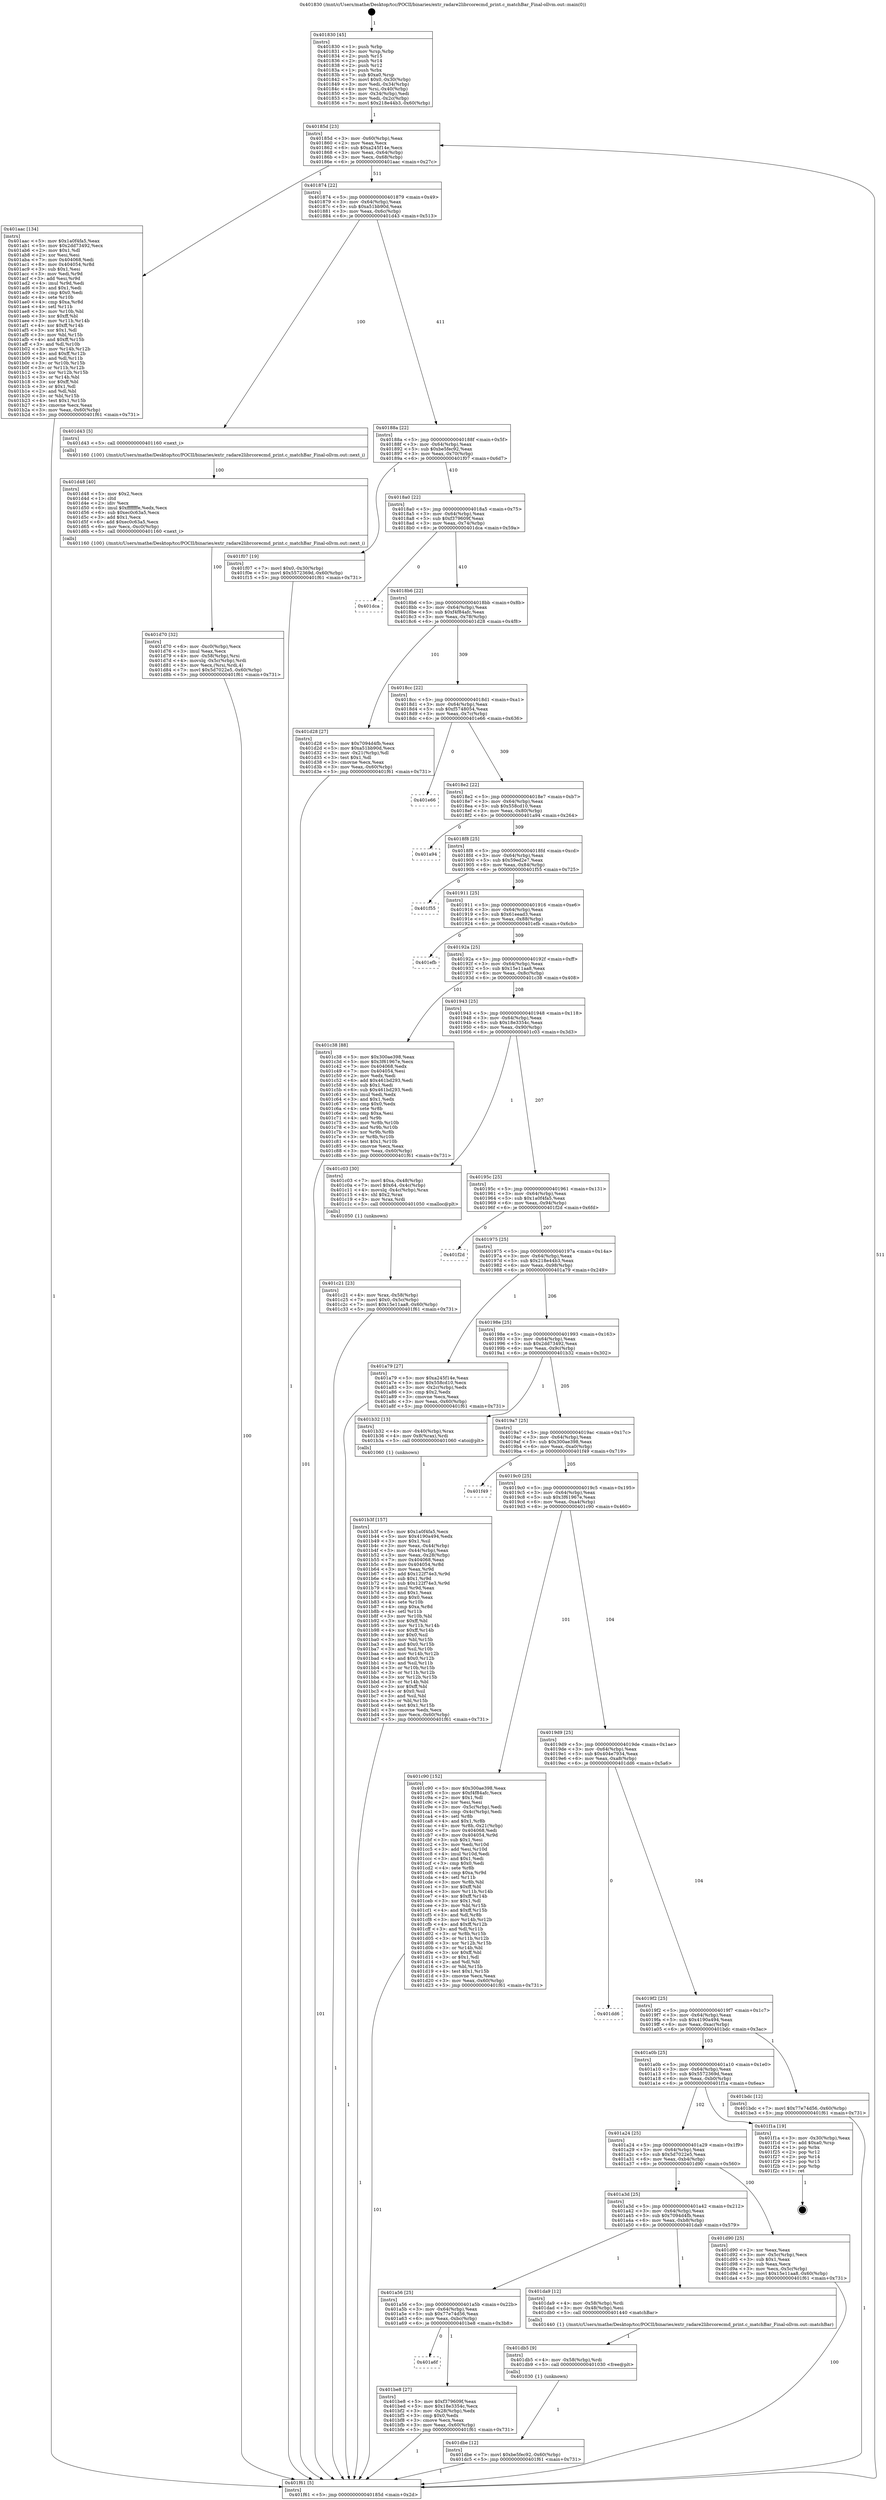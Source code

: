 digraph "0x401830" {
  label = "0x401830 (/mnt/c/Users/mathe/Desktop/tcc/POCII/binaries/extr_radare2librcorecmd_print.c_matchBar_Final-ollvm.out::main(0))"
  labelloc = "t"
  node[shape=record]

  Entry [label="",width=0.3,height=0.3,shape=circle,fillcolor=black,style=filled]
  "0x40185d" [label="{
     0x40185d [23]\l
     | [instrs]\l
     &nbsp;&nbsp;0x40185d \<+3\>: mov -0x60(%rbp),%eax\l
     &nbsp;&nbsp;0x401860 \<+2\>: mov %eax,%ecx\l
     &nbsp;&nbsp;0x401862 \<+6\>: sub $0xa245f14e,%ecx\l
     &nbsp;&nbsp;0x401868 \<+3\>: mov %eax,-0x64(%rbp)\l
     &nbsp;&nbsp;0x40186b \<+3\>: mov %ecx,-0x68(%rbp)\l
     &nbsp;&nbsp;0x40186e \<+6\>: je 0000000000401aac \<main+0x27c\>\l
  }"]
  "0x401aac" [label="{
     0x401aac [134]\l
     | [instrs]\l
     &nbsp;&nbsp;0x401aac \<+5\>: mov $0x1a0f4fa5,%eax\l
     &nbsp;&nbsp;0x401ab1 \<+5\>: mov $0x2dd73492,%ecx\l
     &nbsp;&nbsp;0x401ab6 \<+2\>: mov $0x1,%dl\l
     &nbsp;&nbsp;0x401ab8 \<+2\>: xor %esi,%esi\l
     &nbsp;&nbsp;0x401aba \<+7\>: mov 0x404068,%edi\l
     &nbsp;&nbsp;0x401ac1 \<+8\>: mov 0x404054,%r8d\l
     &nbsp;&nbsp;0x401ac9 \<+3\>: sub $0x1,%esi\l
     &nbsp;&nbsp;0x401acc \<+3\>: mov %edi,%r9d\l
     &nbsp;&nbsp;0x401acf \<+3\>: add %esi,%r9d\l
     &nbsp;&nbsp;0x401ad2 \<+4\>: imul %r9d,%edi\l
     &nbsp;&nbsp;0x401ad6 \<+3\>: and $0x1,%edi\l
     &nbsp;&nbsp;0x401ad9 \<+3\>: cmp $0x0,%edi\l
     &nbsp;&nbsp;0x401adc \<+4\>: sete %r10b\l
     &nbsp;&nbsp;0x401ae0 \<+4\>: cmp $0xa,%r8d\l
     &nbsp;&nbsp;0x401ae4 \<+4\>: setl %r11b\l
     &nbsp;&nbsp;0x401ae8 \<+3\>: mov %r10b,%bl\l
     &nbsp;&nbsp;0x401aeb \<+3\>: xor $0xff,%bl\l
     &nbsp;&nbsp;0x401aee \<+3\>: mov %r11b,%r14b\l
     &nbsp;&nbsp;0x401af1 \<+4\>: xor $0xff,%r14b\l
     &nbsp;&nbsp;0x401af5 \<+3\>: xor $0x1,%dl\l
     &nbsp;&nbsp;0x401af8 \<+3\>: mov %bl,%r15b\l
     &nbsp;&nbsp;0x401afb \<+4\>: and $0xff,%r15b\l
     &nbsp;&nbsp;0x401aff \<+3\>: and %dl,%r10b\l
     &nbsp;&nbsp;0x401b02 \<+3\>: mov %r14b,%r12b\l
     &nbsp;&nbsp;0x401b05 \<+4\>: and $0xff,%r12b\l
     &nbsp;&nbsp;0x401b09 \<+3\>: and %dl,%r11b\l
     &nbsp;&nbsp;0x401b0c \<+3\>: or %r10b,%r15b\l
     &nbsp;&nbsp;0x401b0f \<+3\>: or %r11b,%r12b\l
     &nbsp;&nbsp;0x401b12 \<+3\>: xor %r12b,%r15b\l
     &nbsp;&nbsp;0x401b15 \<+3\>: or %r14b,%bl\l
     &nbsp;&nbsp;0x401b18 \<+3\>: xor $0xff,%bl\l
     &nbsp;&nbsp;0x401b1b \<+3\>: or $0x1,%dl\l
     &nbsp;&nbsp;0x401b1e \<+2\>: and %dl,%bl\l
     &nbsp;&nbsp;0x401b20 \<+3\>: or %bl,%r15b\l
     &nbsp;&nbsp;0x401b23 \<+4\>: test $0x1,%r15b\l
     &nbsp;&nbsp;0x401b27 \<+3\>: cmovne %ecx,%eax\l
     &nbsp;&nbsp;0x401b2a \<+3\>: mov %eax,-0x60(%rbp)\l
     &nbsp;&nbsp;0x401b2d \<+5\>: jmp 0000000000401f61 \<main+0x731\>\l
  }"]
  "0x401874" [label="{
     0x401874 [22]\l
     | [instrs]\l
     &nbsp;&nbsp;0x401874 \<+5\>: jmp 0000000000401879 \<main+0x49\>\l
     &nbsp;&nbsp;0x401879 \<+3\>: mov -0x64(%rbp),%eax\l
     &nbsp;&nbsp;0x40187c \<+5\>: sub $0xa51bb90d,%eax\l
     &nbsp;&nbsp;0x401881 \<+3\>: mov %eax,-0x6c(%rbp)\l
     &nbsp;&nbsp;0x401884 \<+6\>: je 0000000000401d43 \<main+0x513\>\l
  }"]
  Exit [label="",width=0.3,height=0.3,shape=circle,fillcolor=black,style=filled,peripheries=2]
  "0x401d43" [label="{
     0x401d43 [5]\l
     | [instrs]\l
     &nbsp;&nbsp;0x401d43 \<+5\>: call 0000000000401160 \<next_i\>\l
     | [calls]\l
     &nbsp;&nbsp;0x401160 \{100\} (/mnt/c/Users/mathe/Desktop/tcc/POCII/binaries/extr_radare2librcorecmd_print.c_matchBar_Final-ollvm.out::next_i)\l
  }"]
  "0x40188a" [label="{
     0x40188a [22]\l
     | [instrs]\l
     &nbsp;&nbsp;0x40188a \<+5\>: jmp 000000000040188f \<main+0x5f\>\l
     &nbsp;&nbsp;0x40188f \<+3\>: mov -0x64(%rbp),%eax\l
     &nbsp;&nbsp;0x401892 \<+5\>: sub $0xbe5fec92,%eax\l
     &nbsp;&nbsp;0x401897 \<+3\>: mov %eax,-0x70(%rbp)\l
     &nbsp;&nbsp;0x40189a \<+6\>: je 0000000000401f07 \<main+0x6d7\>\l
  }"]
  "0x401dbe" [label="{
     0x401dbe [12]\l
     | [instrs]\l
     &nbsp;&nbsp;0x401dbe \<+7\>: movl $0xbe5fec92,-0x60(%rbp)\l
     &nbsp;&nbsp;0x401dc5 \<+5\>: jmp 0000000000401f61 \<main+0x731\>\l
  }"]
  "0x401f07" [label="{
     0x401f07 [19]\l
     | [instrs]\l
     &nbsp;&nbsp;0x401f07 \<+7\>: movl $0x0,-0x30(%rbp)\l
     &nbsp;&nbsp;0x401f0e \<+7\>: movl $0x5572369d,-0x60(%rbp)\l
     &nbsp;&nbsp;0x401f15 \<+5\>: jmp 0000000000401f61 \<main+0x731\>\l
  }"]
  "0x4018a0" [label="{
     0x4018a0 [22]\l
     | [instrs]\l
     &nbsp;&nbsp;0x4018a0 \<+5\>: jmp 00000000004018a5 \<main+0x75\>\l
     &nbsp;&nbsp;0x4018a5 \<+3\>: mov -0x64(%rbp),%eax\l
     &nbsp;&nbsp;0x4018a8 \<+5\>: sub $0xf379609f,%eax\l
     &nbsp;&nbsp;0x4018ad \<+3\>: mov %eax,-0x74(%rbp)\l
     &nbsp;&nbsp;0x4018b0 \<+6\>: je 0000000000401dca \<main+0x59a\>\l
  }"]
  "0x401db5" [label="{
     0x401db5 [9]\l
     | [instrs]\l
     &nbsp;&nbsp;0x401db5 \<+4\>: mov -0x58(%rbp),%rdi\l
     &nbsp;&nbsp;0x401db9 \<+5\>: call 0000000000401030 \<free@plt\>\l
     | [calls]\l
     &nbsp;&nbsp;0x401030 \{1\} (unknown)\l
  }"]
  "0x401dca" [label="{
     0x401dca\l
  }", style=dashed]
  "0x4018b6" [label="{
     0x4018b6 [22]\l
     | [instrs]\l
     &nbsp;&nbsp;0x4018b6 \<+5\>: jmp 00000000004018bb \<main+0x8b\>\l
     &nbsp;&nbsp;0x4018bb \<+3\>: mov -0x64(%rbp),%eax\l
     &nbsp;&nbsp;0x4018be \<+5\>: sub $0xf4f84afc,%eax\l
     &nbsp;&nbsp;0x4018c3 \<+3\>: mov %eax,-0x78(%rbp)\l
     &nbsp;&nbsp;0x4018c6 \<+6\>: je 0000000000401d28 \<main+0x4f8\>\l
  }"]
  "0x401d70" [label="{
     0x401d70 [32]\l
     | [instrs]\l
     &nbsp;&nbsp;0x401d70 \<+6\>: mov -0xc0(%rbp),%ecx\l
     &nbsp;&nbsp;0x401d76 \<+3\>: imul %eax,%ecx\l
     &nbsp;&nbsp;0x401d79 \<+4\>: mov -0x58(%rbp),%rsi\l
     &nbsp;&nbsp;0x401d7d \<+4\>: movslq -0x5c(%rbp),%rdi\l
     &nbsp;&nbsp;0x401d81 \<+3\>: mov %ecx,(%rsi,%rdi,4)\l
     &nbsp;&nbsp;0x401d84 \<+7\>: movl $0x5d7022e5,-0x60(%rbp)\l
     &nbsp;&nbsp;0x401d8b \<+5\>: jmp 0000000000401f61 \<main+0x731\>\l
  }"]
  "0x401d28" [label="{
     0x401d28 [27]\l
     | [instrs]\l
     &nbsp;&nbsp;0x401d28 \<+5\>: mov $0x7094d4fb,%eax\l
     &nbsp;&nbsp;0x401d2d \<+5\>: mov $0xa51bb90d,%ecx\l
     &nbsp;&nbsp;0x401d32 \<+3\>: mov -0x21(%rbp),%dl\l
     &nbsp;&nbsp;0x401d35 \<+3\>: test $0x1,%dl\l
     &nbsp;&nbsp;0x401d38 \<+3\>: cmovne %ecx,%eax\l
     &nbsp;&nbsp;0x401d3b \<+3\>: mov %eax,-0x60(%rbp)\l
     &nbsp;&nbsp;0x401d3e \<+5\>: jmp 0000000000401f61 \<main+0x731\>\l
  }"]
  "0x4018cc" [label="{
     0x4018cc [22]\l
     | [instrs]\l
     &nbsp;&nbsp;0x4018cc \<+5\>: jmp 00000000004018d1 \<main+0xa1\>\l
     &nbsp;&nbsp;0x4018d1 \<+3\>: mov -0x64(%rbp),%eax\l
     &nbsp;&nbsp;0x4018d4 \<+5\>: sub $0xf5748054,%eax\l
     &nbsp;&nbsp;0x4018d9 \<+3\>: mov %eax,-0x7c(%rbp)\l
     &nbsp;&nbsp;0x4018dc \<+6\>: je 0000000000401e66 \<main+0x636\>\l
  }"]
  "0x401d48" [label="{
     0x401d48 [40]\l
     | [instrs]\l
     &nbsp;&nbsp;0x401d48 \<+5\>: mov $0x2,%ecx\l
     &nbsp;&nbsp;0x401d4d \<+1\>: cltd\l
     &nbsp;&nbsp;0x401d4e \<+2\>: idiv %ecx\l
     &nbsp;&nbsp;0x401d50 \<+6\>: imul $0xfffffffe,%edx,%ecx\l
     &nbsp;&nbsp;0x401d56 \<+6\>: sub $0xec0c63a5,%ecx\l
     &nbsp;&nbsp;0x401d5c \<+3\>: add $0x1,%ecx\l
     &nbsp;&nbsp;0x401d5f \<+6\>: add $0xec0c63a5,%ecx\l
     &nbsp;&nbsp;0x401d65 \<+6\>: mov %ecx,-0xc0(%rbp)\l
     &nbsp;&nbsp;0x401d6b \<+5\>: call 0000000000401160 \<next_i\>\l
     | [calls]\l
     &nbsp;&nbsp;0x401160 \{100\} (/mnt/c/Users/mathe/Desktop/tcc/POCII/binaries/extr_radare2librcorecmd_print.c_matchBar_Final-ollvm.out::next_i)\l
  }"]
  "0x401e66" [label="{
     0x401e66\l
  }", style=dashed]
  "0x4018e2" [label="{
     0x4018e2 [22]\l
     | [instrs]\l
     &nbsp;&nbsp;0x4018e2 \<+5\>: jmp 00000000004018e7 \<main+0xb7\>\l
     &nbsp;&nbsp;0x4018e7 \<+3\>: mov -0x64(%rbp),%eax\l
     &nbsp;&nbsp;0x4018ea \<+5\>: sub $0x558cd10,%eax\l
     &nbsp;&nbsp;0x4018ef \<+3\>: mov %eax,-0x80(%rbp)\l
     &nbsp;&nbsp;0x4018f2 \<+6\>: je 0000000000401a94 \<main+0x264\>\l
  }"]
  "0x401c21" [label="{
     0x401c21 [23]\l
     | [instrs]\l
     &nbsp;&nbsp;0x401c21 \<+4\>: mov %rax,-0x58(%rbp)\l
     &nbsp;&nbsp;0x401c25 \<+7\>: movl $0x0,-0x5c(%rbp)\l
     &nbsp;&nbsp;0x401c2c \<+7\>: movl $0x15e11aa8,-0x60(%rbp)\l
     &nbsp;&nbsp;0x401c33 \<+5\>: jmp 0000000000401f61 \<main+0x731\>\l
  }"]
  "0x401a94" [label="{
     0x401a94\l
  }", style=dashed]
  "0x4018f8" [label="{
     0x4018f8 [25]\l
     | [instrs]\l
     &nbsp;&nbsp;0x4018f8 \<+5\>: jmp 00000000004018fd \<main+0xcd\>\l
     &nbsp;&nbsp;0x4018fd \<+3\>: mov -0x64(%rbp),%eax\l
     &nbsp;&nbsp;0x401900 \<+5\>: sub $0x59ed2e7,%eax\l
     &nbsp;&nbsp;0x401905 \<+6\>: mov %eax,-0x84(%rbp)\l
     &nbsp;&nbsp;0x40190b \<+6\>: je 0000000000401f55 \<main+0x725\>\l
  }"]
  "0x401a6f" [label="{
     0x401a6f\l
  }", style=dashed]
  "0x401f55" [label="{
     0x401f55\l
  }", style=dashed]
  "0x401911" [label="{
     0x401911 [25]\l
     | [instrs]\l
     &nbsp;&nbsp;0x401911 \<+5\>: jmp 0000000000401916 \<main+0xe6\>\l
     &nbsp;&nbsp;0x401916 \<+3\>: mov -0x64(%rbp),%eax\l
     &nbsp;&nbsp;0x401919 \<+5\>: sub $0x61eead3,%eax\l
     &nbsp;&nbsp;0x40191e \<+6\>: mov %eax,-0x88(%rbp)\l
     &nbsp;&nbsp;0x401924 \<+6\>: je 0000000000401efb \<main+0x6cb\>\l
  }"]
  "0x401be8" [label="{
     0x401be8 [27]\l
     | [instrs]\l
     &nbsp;&nbsp;0x401be8 \<+5\>: mov $0xf379609f,%eax\l
     &nbsp;&nbsp;0x401bed \<+5\>: mov $0x18e3354c,%ecx\l
     &nbsp;&nbsp;0x401bf2 \<+3\>: mov -0x28(%rbp),%edx\l
     &nbsp;&nbsp;0x401bf5 \<+3\>: cmp $0x0,%edx\l
     &nbsp;&nbsp;0x401bf8 \<+3\>: cmove %ecx,%eax\l
     &nbsp;&nbsp;0x401bfb \<+3\>: mov %eax,-0x60(%rbp)\l
     &nbsp;&nbsp;0x401bfe \<+5\>: jmp 0000000000401f61 \<main+0x731\>\l
  }"]
  "0x401efb" [label="{
     0x401efb\l
  }", style=dashed]
  "0x40192a" [label="{
     0x40192a [25]\l
     | [instrs]\l
     &nbsp;&nbsp;0x40192a \<+5\>: jmp 000000000040192f \<main+0xff\>\l
     &nbsp;&nbsp;0x40192f \<+3\>: mov -0x64(%rbp),%eax\l
     &nbsp;&nbsp;0x401932 \<+5\>: sub $0x15e11aa8,%eax\l
     &nbsp;&nbsp;0x401937 \<+6\>: mov %eax,-0x8c(%rbp)\l
     &nbsp;&nbsp;0x40193d \<+6\>: je 0000000000401c38 \<main+0x408\>\l
  }"]
  "0x401a56" [label="{
     0x401a56 [25]\l
     | [instrs]\l
     &nbsp;&nbsp;0x401a56 \<+5\>: jmp 0000000000401a5b \<main+0x22b\>\l
     &nbsp;&nbsp;0x401a5b \<+3\>: mov -0x64(%rbp),%eax\l
     &nbsp;&nbsp;0x401a5e \<+5\>: sub $0x77e74d56,%eax\l
     &nbsp;&nbsp;0x401a63 \<+6\>: mov %eax,-0xbc(%rbp)\l
     &nbsp;&nbsp;0x401a69 \<+6\>: je 0000000000401be8 \<main+0x3b8\>\l
  }"]
  "0x401c38" [label="{
     0x401c38 [88]\l
     | [instrs]\l
     &nbsp;&nbsp;0x401c38 \<+5\>: mov $0x300ae398,%eax\l
     &nbsp;&nbsp;0x401c3d \<+5\>: mov $0x3f61967e,%ecx\l
     &nbsp;&nbsp;0x401c42 \<+7\>: mov 0x404068,%edx\l
     &nbsp;&nbsp;0x401c49 \<+7\>: mov 0x404054,%esi\l
     &nbsp;&nbsp;0x401c50 \<+2\>: mov %edx,%edi\l
     &nbsp;&nbsp;0x401c52 \<+6\>: add $0x461bd293,%edi\l
     &nbsp;&nbsp;0x401c58 \<+3\>: sub $0x1,%edi\l
     &nbsp;&nbsp;0x401c5b \<+6\>: sub $0x461bd293,%edi\l
     &nbsp;&nbsp;0x401c61 \<+3\>: imul %edi,%edx\l
     &nbsp;&nbsp;0x401c64 \<+3\>: and $0x1,%edx\l
     &nbsp;&nbsp;0x401c67 \<+3\>: cmp $0x0,%edx\l
     &nbsp;&nbsp;0x401c6a \<+4\>: sete %r8b\l
     &nbsp;&nbsp;0x401c6e \<+3\>: cmp $0xa,%esi\l
     &nbsp;&nbsp;0x401c71 \<+4\>: setl %r9b\l
     &nbsp;&nbsp;0x401c75 \<+3\>: mov %r8b,%r10b\l
     &nbsp;&nbsp;0x401c78 \<+3\>: and %r9b,%r10b\l
     &nbsp;&nbsp;0x401c7b \<+3\>: xor %r9b,%r8b\l
     &nbsp;&nbsp;0x401c7e \<+3\>: or %r8b,%r10b\l
     &nbsp;&nbsp;0x401c81 \<+4\>: test $0x1,%r10b\l
     &nbsp;&nbsp;0x401c85 \<+3\>: cmovne %ecx,%eax\l
     &nbsp;&nbsp;0x401c88 \<+3\>: mov %eax,-0x60(%rbp)\l
     &nbsp;&nbsp;0x401c8b \<+5\>: jmp 0000000000401f61 \<main+0x731\>\l
  }"]
  "0x401943" [label="{
     0x401943 [25]\l
     | [instrs]\l
     &nbsp;&nbsp;0x401943 \<+5\>: jmp 0000000000401948 \<main+0x118\>\l
     &nbsp;&nbsp;0x401948 \<+3\>: mov -0x64(%rbp),%eax\l
     &nbsp;&nbsp;0x40194b \<+5\>: sub $0x18e3354c,%eax\l
     &nbsp;&nbsp;0x401950 \<+6\>: mov %eax,-0x90(%rbp)\l
     &nbsp;&nbsp;0x401956 \<+6\>: je 0000000000401c03 \<main+0x3d3\>\l
  }"]
  "0x401da9" [label="{
     0x401da9 [12]\l
     | [instrs]\l
     &nbsp;&nbsp;0x401da9 \<+4\>: mov -0x58(%rbp),%rdi\l
     &nbsp;&nbsp;0x401dad \<+3\>: mov -0x48(%rbp),%esi\l
     &nbsp;&nbsp;0x401db0 \<+5\>: call 0000000000401440 \<matchBar\>\l
     | [calls]\l
     &nbsp;&nbsp;0x401440 \{1\} (/mnt/c/Users/mathe/Desktop/tcc/POCII/binaries/extr_radare2librcorecmd_print.c_matchBar_Final-ollvm.out::matchBar)\l
  }"]
  "0x401c03" [label="{
     0x401c03 [30]\l
     | [instrs]\l
     &nbsp;&nbsp;0x401c03 \<+7\>: movl $0xa,-0x48(%rbp)\l
     &nbsp;&nbsp;0x401c0a \<+7\>: movl $0x64,-0x4c(%rbp)\l
     &nbsp;&nbsp;0x401c11 \<+4\>: movslq -0x4c(%rbp),%rax\l
     &nbsp;&nbsp;0x401c15 \<+4\>: shl $0x2,%rax\l
     &nbsp;&nbsp;0x401c19 \<+3\>: mov %rax,%rdi\l
     &nbsp;&nbsp;0x401c1c \<+5\>: call 0000000000401050 \<malloc@plt\>\l
     | [calls]\l
     &nbsp;&nbsp;0x401050 \{1\} (unknown)\l
  }"]
  "0x40195c" [label="{
     0x40195c [25]\l
     | [instrs]\l
     &nbsp;&nbsp;0x40195c \<+5\>: jmp 0000000000401961 \<main+0x131\>\l
     &nbsp;&nbsp;0x401961 \<+3\>: mov -0x64(%rbp),%eax\l
     &nbsp;&nbsp;0x401964 \<+5\>: sub $0x1a0f4fa5,%eax\l
     &nbsp;&nbsp;0x401969 \<+6\>: mov %eax,-0x94(%rbp)\l
     &nbsp;&nbsp;0x40196f \<+6\>: je 0000000000401f2d \<main+0x6fd\>\l
  }"]
  "0x401a3d" [label="{
     0x401a3d [25]\l
     | [instrs]\l
     &nbsp;&nbsp;0x401a3d \<+5\>: jmp 0000000000401a42 \<main+0x212\>\l
     &nbsp;&nbsp;0x401a42 \<+3\>: mov -0x64(%rbp),%eax\l
     &nbsp;&nbsp;0x401a45 \<+5\>: sub $0x7094d4fb,%eax\l
     &nbsp;&nbsp;0x401a4a \<+6\>: mov %eax,-0xb8(%rbp)\l
     &nbsp;&nbsp;0x401a50 \<+6\>: je 0000000000401da9 \<main+0x579\>\l
  }"]
  "0x401f2d" [label="{
     0x401f2d\l
  }", style=dashed]
  "0x401975" [label="{
     0x401975 [25]\l
     | [instrs]\l
     &nbsp;&nbsp;0x401975 \<+5\>: jmp 000000000040197a \<main+0x14a\>\l
     &nbsp;&nbsp;0x40197a \<+3\>: mov -0x64(%rbp),%eax\l
     &nbsp;&nbsp;0x40197d \<+5\>: sub $0x218e44b3,%eax\l
     &nbsp;&nbsp;0x401982 \<+6\>: mov %eax,-0x98(%rbp)\l
     &nbsp;&nbsp;0x401988 \<+6\>: je 0000000000401a79 \<main+0x249\>\l
  }"]
  "0x401d90" [label="{
     0x401d90 [25]\l
     | [instrs]\l
     &nbsp;&nbsp;0x401d90 \<+2\>: xor %eax,%eax\l
     &nbsp;&nbsp;0x401d92 \<+3\>: mov -0x5c(%rbp),%ecx\l
     &nbsp;&nbsp;0x401d95 \<+3\>: sub $0x1,%eax\l
     &nbsp;&nbsp;0x401d98 \<+2\>: sub %eax,%ecx\l
     &nbsp;&nbsp;0x401d9a \<+3\>: mov %ecx,-0x5c(%rbp)\l
     &nbsp;&nbsp;0x401d9d \<+7\>: movl $0x15e11aa8,-0x60(%rbp)\l
     &nbsp;&nbsp;0x401da4 \<+5\>: jmp 0000000000401f61 \<main+0x731\>\l
  }"]
  "0x401a79" [label="{
     0x401a79 [27]\l
     | [instrs]\l
     &nbsp;&nbsp;0x401a79 \<+5\>: mov $0xa245f14e,%eax\l
     &nbsp;&nbsp;0x401a7e \<+5\>: mov $0x558cd10,%ecx\l
     &nbsp;&nbsp;0x401a83 \<+3\>: mov -0x2c(%rbp),%edx\l
     &nbsp;&nbsp;0x401a86 \<+3\>: cmp $0x2,%edx\l
     &nbsp;&nbsp;0x401a89 \<+3\>: cmovne %ecx,%eax\l
     &nbsp;&nbsp;0x401a8c \<+3\>: mov %eax,-0x60(%rbp)\l
     &nbsp;&nbsp;0x401a8f \<+5\>: jmp 0000000000401f61 \<main+0x731\>\l
  }"]
  "0x40198e" [label="{
     0x40198e [25]\l
     | [instrs]\l
     &nbsp;&nbsp;0x40198e \<+5\>: jmp 0000000000401993 \<main+0x163\>\l
     &nbsp;&nbsp;0x401993 \<+3\>: mov -0x64(%rbp),%eax\l
     &nbsp;&nbsp;0x401996 \<+5\>: sub $0x2dd73492,%eax\l
     &nbsp;&nbsp;0x40199b \<+6\>: mov %eax,-0x9c(%rbp)\l
     &nbsp;&nbsp;0x4019a1 \<+6\>: je 0000000000401b32 \<main+0x302\>\l
  }"]
  "0x401f61" [label="{
     0x401f61 [5]\l
     | [instrs]\l
     &nbsp;&nbsp;0x401f61 \<+5\>: jmp 000000000040185d \<main+0x2d\>\l
  }"]
  "0x401830" [label="{
     0x401830 [45]\l
     | [instrs]\l
     &nbsp;&nbsp;0x401830 \<+1\>: push %rbp\l
     &nbsp;&nbsp;0x401831 \<+3\>: mov %rsp,%rbp\l
     &nbsp;&nbsp;0x401834 \<+2\>: push %r15\l
     &nbsp;&nbsp;0x401836 \<+2\>: push %r14\l
     &nbsp;&nbsp;0x401838 \<+2\>: push %r12\l
     &nbsp;&nbsp;0x40183a \<+1\>: push %rbx\l
     &nbsp;&nbsp;0x40183b \<+7\>: sub $0xa0,%rsp\l
     &nbsp;&nbsp;0x401842 \<+7\>: movl $0x0,-0x30(%rbp)\l
     &nbsp;&nbsp;0x401849 \<+3\>: mov %edi,-0x34(%rbp)\l
     &nbsp;&nbsp;0x40184c \<+4\>: mov %rsi,-0x40(%rbp)\l
     &nbsp;&nbsp;0x401850 \<+3\>: mov -0x34(%rbp),%edi\l
     &nbsp;&nbsp;0x401853 \<+3\>: mov %edi,-0x2c(%rbp)\l
     &nbsp;&nbsp;0x401856 \<+7\>: movl $0x218e44b3,-0x60(%rbp)\l
  }"]
  "0x401a24" [label="{
     0x401a24 [25]\l
     | [instrs]\l
     &nbsp;&nbsp;0x401a24 \<+5\>: jmp 0000000000401a29 \<main+0x1f9\>\l
     &nbsp;&nbsp;0x401a29 \<+3\>: mov -0x64(%rbp),%eax\l
     &nbsp;&nbsp;0x401a2c \<+5\>: sub $0x5d7022e5,%eax\l
     &nbsp;&nbsp;0x401a31 \<+6\>: mov %eax,-0xb4(%rbp)\l
     &nbsp;&nbsp;0x401a37 \<+6\>: je 0000000000401d90 \<main+0x560\>\l
  }"]
  "0x401b32" [label="{
     0x401b32 [13]\l
     | [instrs]\l
     &nbsp;&nbsp;0x401b32 \<+4\>: mov -0x40(%rbp),%rax\l
     &nbsp;&nbsp;0x401b36 \<+4\>: mov 0x8(%rax),%rdi\l
     &nbsp;&nbsp;0x401b3a \<+5\>: call 0000000000401060 \<atoi@plt\>\l
     | [calls]\l
     &nbsp;&nbsp;0x401060 \{1\} (unknown)\l
  }"]
  "0x4019a7" [label="{
     0x4019a7 [25]\l
     | [instrs]\l
     &nbsp;&nbsp;0x4019a7 \<+5\>: jmp 00000000004019ac \<main+0x17c\>\l
     &nbsp;&nbsp;0x4019ac \<+3\>: mov -0x64(%rbp),%eax\l
     &nbsp;&nbsp;0x4019af \<+5\>: sub $0x300ae398,%eax\l
     &nbsp;&nbsp;0x4019b4 \<+6\>: mov %eax,-0xa0(%rbp)\l
     &nbsp;&nbsp;0x4019ba \<+6\>: je 0000000000401f49 \<main+0x719\>\l
  }"]
  "0x401b3f" [label="{
     0x401b3f [157]\l
     | [instrs]\l
     &nbsp;&nbsp;0x401b3f \<+5\>: mov $0x1a0f4fa5,%ecx\l
     &nbsp;&nbsp;0x401b44 \<+5\>: mov $0x4190a494,%edx\l
     &nbsp;&nbsp;0x401b49 \<+3\>: mov $0x1,%sil\l
     &nbsp;&nbsp;0x401b4c \<+3\>: mov %eax,-0x44(%rbp)\l
     &nbsp;&nbsp;0x401b4f \<+3\>: mov -0x44(%rbp),%eax\l
     &nbsp;&nbsp;0x401b52 \<+3\>: mov %eax,-0x28(%rbp)\l
     &nbsp;&nbsp;0x401b55 \<+7\>: mov 0x404068,%eax\l
     &nbsp;&nbsp;0x401b5c \<+8\>: mov 0x404054,%r8d\l
     &nbsp;&nbsp;0x401b64 \<+3\>: mov %eax,%r9d\l
     &nbsp;&nbsp;0x401b67 \<+7\>: add $0x122f74e3,%r9d\l
     &nbsp;&nbsp;0x401b6e \<+4\>: sub $0x1,%r9d\l
     &nbsp;&nbsp;0x401b72 \<+7\>: sub $0x122f74e3,%r9d\l
     &nbsp;&nbsp;0x401b79 \<+4\>: imul %r9d,%eax\l
     &nbsp;&nbsp;0x401b7d \<+3\>: and $0x1,%eax\l
     &nbsp;&nbsp;0x401b80 \<+3\>: cmp $0x0,%eax\l
     &nbsp;&nbsp;0x401b83 \<+4\>: sete %r10b\l
     &nbsp;&nbsp;0x401b87 \<+4\>: cmp $0xa,%r8d\l
     &nbsp;&nbsp;0x401b8b \<+4\>: setl %r11b\l
     &nbsp;&nbsp;0x401b8f \<+3\>: mov %r10b,%bl\l
     &nbsp;&nbsp;0x401b92 \<+3\>: xor $0xff,%bl\l
     &nbsp;&nbsp;0x401b95 \<+3\>: mov %r11b,%r14b\l
     &nbsp;&nbsp;0x401b98 \<+4\>: xor $0xff,%r14b\l
     &nbsp;&nbsp;0x401b9c \<+4\>: xor $0x0,%sil\l
     &nbsp;&nbsp;0x401ba0 \<+3\>: mov %bl,%r15b\l
     &nbsp;&nbsp;0x401ba3 \<+4\>: and $0x0,%r15b\l
     &nbsp;&nbsp;0x401ba7 \<+3\>: and %sil,%r10b\l
     &nbsp;&nbsp;0x401baa \<+3\>: mov %r14b,%r12b\l
     &nbsp;&nbsp;0x401bad \<+4\>: and $0x0,%r12b\l
     &nbsp;&nbsp;0x401bb1 \<+3\>: and %sil,%r11b\l
     &nbsp;&nbsp;0x401bb4 \<+3\>: or %r10b,%r15b\l
     &nbsp;&nbsp;0x401bb7 \<+3\>: or %r11b,%r12b\l
     &nbsp;&nbsp;0x401bba \<+3\>: xor %r12b,%r15b\l
     &nbsp;&nbsp;0x401bbd \<+3\>: or %r14b,%bl\l
     &nbsp;&nbsp;0x401bc0 \<+3\>: xor $0xff,%bl\l
     &nbsp;&nbsp;0x401bc3 \<+4\>: or $0x0,%sil\l
     &nbsp;&nbsp;0x401bc7 \<+3\>: and %sil,%bl\l
     &nbsp;&nbsp;0x401bca \<+3\>: or %bl,%r15b\l
     &nbsp;&nbsp;0x401bcd \<+4\>: test $0x1,%r15b\l
     &nbsp;&nbsp;0x401bd1 \<+3\>: cmovne %edx,%ecx\l
     &nbsp;&nbsp;0x401bd4 \<+3\>: mov %ecx,-0x60(%rbp)\l
     &nbsp;&nbsp;0x401bd7 \<+5\>: jmp 0000000000401f61 \<main+0x731\>\l
  }"]
  "0x401f1a" [label="{
     0x401f1a [19]\l
     | [instrs]\l
     &nbsp;&nbsp;0x401f1a \<+3\>: mov -0x30(%rbp),%eax\l
     &nbsp;&nbsp;0x401f1d \<+7\>: add $0xa0,%rsp\l
     &nbsp;&nbsp;0x401f24 \<+1\>: pop %rbx\l
     &nbsp;&nbsp;0x401f25 \<+2\>: pop %r12\l
     &nbsp;&nbsp;0x401f27 \<+2\>: pop %r14\l
     &nbsp;&nbsp;0x401f29 \<+2\>: pop %r15\l
     &nbsp;&nbsp;0x401f2b \<+1\>: pop %rbp\l
     &nbsp;&nbsp;0x401f2c \<+1\>: ret\l
  }"]
  "0x401f49" [label="{
     0x401f49\l
  }", style=dashed]
  "0x4019c0" [label="{
     0x4019c0 [25]\l
     | [instrs]\l
     &nbsp;&nbsp;0x4019c0 \<+5\>: jmp 00000000004019c5 \<main+0x195\>\l
     &nbsp;&nbsp;0x4019c5 \<+3\>: mov -0x64(%rbp),%eax\l
     &nbsp;&nbsp;0x4019c8 \<+5\>: sub $0x3f61967e,%eax\l
     &nbsp;&nbsp;0x4019cd \<+6\>: mov %eax,-0xa4(%rbp)\l
     &nbsp;&nbsp;0x4019d3 \<+6\>: je 0000000000401c90 \<main+0x460\>\l
  }"]
  "0x401a0b" [label="{
     0x401a0b [25]\l
     | [instrs]\l
     &nbsp;&nbsp;0x401a0b \<+5\>: jmp 0000000000401a10 \<main+0x1e0\>\l
     &nbsp;&nbsp;0x401a10 \<+3\>: mov -0x64(%rbp),%eax\l
     &nbsp;&nbsp;0x401a13 \<+5\>: sub $0x5572369d,%eax\l
     &nbsp;&nbsp;0x401a18 \<+6\>: mov %eax,-0xb0(%rbp)\l
     &nbsp;&nbsp;0x401a1e \<+6\>: je 0000000000401f1a \<main+0x6ea\>\l
  }"]
  "0x401c90" [label="{
     0x401c90 [152]\l
     | [instrs]\l
     &nbsp;&nbsp;0x401c90 \<+5\>: mov $0x300ae398,%eax\l
     &nbsp;&nbsp;0x401c95 \<+5\>: mov $0xf4f84afc,%ecx\l
     &nbsp;&nbsp;0x401c9a \<+2\>: mov $0x1,%dl\l
     &nbsp;&nbsp;0x401c9c \<+2\>: xor %esi,%esi\l
     &nbsp;&nbsp;0x401c9e \<+3\>: mov -0x5c(%rbp),%edi\l
     &nbsp;&nbsp;0x401ca1 \<+3\>: cmp -0x4c(%rbp),%edi\l
     &nbsp;&nbsp;0x401ca4 \<+4\>: setl %r8b\l
     &nbsp;&nbsp;0x401ca8 \<+4\>: and $0x1,%r8b\l
     &nbsp;&nbsp;0x401cac \<+4\>: mov %r8b,-0x21(%rbp)\l
     &nbsp;&nbsp;0x401cb0 \<+7\>: mov 0x404068,%edi\l
     &nbsp;&nbsp;0x401cb7 \<+8\>: mov 0x404054,%r9d\l
     &nbsp;&nbsp;0x401cbf \<+3\>: sub $0x1,%esi\l
     &nbsp;&nbsp;0x401cc2 \<+3\>: mov %edi,%r10d\l
     &nbsp;&nbsp;0x401cc5 \<+3\>: add %esi,%r10d\l
     &nbsp;&nbsp;0x401cc8 \<+4\>: imul %r10d,%edi\l
     &nbsp;&nbsp;0x401ccc \<+3\>: and $0x1,%edi\l
     &nbsp;&nbsp;0x401ccf \<+3\>: cmp $0x0,%edi\l
     &nbsp;&nbsp;0x401cd2 \<+4\>: sete %r8b\l
     &nbsp;&nbsp;0x401cd6 \<+4\>: cmp $0xa,%r9d\l
     &nbsp;&nbsp;0x401cda \<+4\>: setl %r11b\l
     &nbsp;&nbsp;0x401cde \<+3\>: mov %r8b,%bl\l
     &nbsp;&nbsp;0x401ce1 \<+3\>: xor $0xff,%bl\l
     &nbsp;&nbsp;0x401ce4 \<+3\>: mov %r11b,%r14b\l
     &nbsp;&nbsp;0x401ce7 \<+4\>: xor $0xff,%r14b\l
     &nbsp;&nbsp;0x401ceb \<+3\>: xor $0x1,%dl\l
     &nbsp;&nbsp;0x401cee \<+3\>: mov %bl,%r15b\l
     &nbsp;&nbsp;0x401cf1 \<+4\>: and $0xff,%r15b\l
     &nbsp;&nbsp;0x401cf5 \<+3\>: and %dl,%r8b\l
     &nbsp;&nbsp;0x401cf8 \<+3\>: mov %r14b,%r12b\l
     &nbsp;&nbsp;0x401cfb \<+4\>: and $0xff,%r12b\l
     &nbsp;&nbsp;0x401cff \<+3\>: and %dl,%r11b\l
     &nbsp;&nbsp;0x401d02 \<+3\>: or %r8b,%r15b\l
     &nbsp;&nbsp;0x401d05 \<+3\>: or %r11b,%r12b\l
     &nbsp;&nbsp;0x401d08 \<+3\>: xor %r12b,%r15b\l
     &nbsp;&nbsp;0x401d0b \<+3\>: or %r14b,%bl\l
     &nbsp;&nbsp;0x401d0e \<+3\>: xor $0xff,%bl\l
     &nbsp;&nbsp;0x401d11 \<+3\>: or $0x1,%dl\l
     &nbsp;&nbsp;0x401d14 \<+2\>: and %dl,%bl\l
     &nbsp;&nbsp;0x401d16 \<+3\>: or %bl,%r15b\l
     &nbsp;&nbsp;0x401d19 \<+4\>: test $0x1,%r15b\l
     &nbsp;&nbsp;0x401d1d \<+3\>: cmovne %ecx,%eax\l
     &nbsp;&nbsp;0x401d20 \<+3\>: mov %eax,-0x60(%rbp)\l
     &nbsp;&nbsp;0x401d23 \<+5\>: jmp 0000000000401f61 \<main+0x731\>\l
  }"]
  "0x4019d9" [label="{
     0x4019d9 [25]\l
     | [instrs]\l
     &nbsp;&nbsp;0x4019d9 \<+5\>: jmp 00000000004019de \<main+0x1ae\>\l
     &nbsp;&nbsp;0x4019de \<+3\>: mov -0x64(%rbp),%eax\l
     &nbsp;&nbsp;0x4019e1 \<+5\>: sub $0x404e7934,%eax\l
     &nbsp;&nbsp;0x4019e6 \<+6\>: mov %eax,-0xa8(%rbp)\l
     &nbsp;&nbsp;0x4019ec \<+6\>: je 0000000000401dd6 \<main+0x5a6\>\l
  }"]
  "0x401bdc" [label="{
     0x401bdc [12]\l
     | [instrs]\l
     &nbsp;&nbsp;0x401bdc \<+7\>: movl $0x77e74d56,-0x60(%rbp)\l
     &nbsp;&nbsp;0x401be3 \<+5\>: jmp 0000000000401f61 \<main+0x731\>\l
  }"]
  "0x401dd6" [label="{
     0x401dd6\l
  }", style=dashed]
  "0x4019f2" [label="{
     0x4019f2 [25]\l
     | [instrs]\l
     &nbsp;&nbsp;0x4019f2 \<+5\>: jmp 00000000004019f7 \<main+0x1c7\>\l
     &nbsp;&nbsp;0x4019f7 \<+3\>: mov -0x64(%rbp),%eax\l
     &nbsp;&nbsp;0x4019fa \<+5\>: sub $0x4190a494,%eax\l
     &nbsp;&nbsp;0x4019ff \<+6\>: mov %eax,-0xac(%rbp)\l
     &nbsp;&nbsp;0x401a05 \<+6\>: je 0000000000401bdc \<main+0x3ac\>\l
  }"]
  Entry -> "0x401830" [label=" 1"]
  "0x40185d" -> "0x401aac" [label=" 1"]
  "0x40185d" -> "0x401874" [label=" 511"]
  "0x401f1a" -> Exit [label=" 1"]
  "0x401874" -> "0x401d43" [label=" 100"]
  "0x401874" -> "0x40188a" [label=" 411"]
  "0x401f07" -> "0x401f61" [label=" 1"]
  "0x40188a" -> "0x401f07" [label=" 1"]
  "0x40188a" -> "0x4018a0" [label=" 410"]
  "0x401dbe" -> "0x401f61" [label=" 1"]
  "0x4018a0" -> "0x401dca" [label=" 0"]
  "0x4018a0" -> "0x4018b6" [label=" 410"]
  "0x401db5" -> "0x401dbe" [label=" 1"]
  "0x4018b6" -> "0x401d28" [label=" 101"]
  "0x4018b6" -> "0x4018cc" [label=" 309"]
  "0x401da9" -> "0x401db5" [label=" 1"]
  "0x4018cc" -> "0x401e66" [label=" 0"]
  "0x4018cc" -> "0x4018e2" [label=" 309"]
  "0x401d90" -> "0x401f61" [label=" 100"]
  "0x4018e2" -> "0x401a94" [label=" 0"]
  "0x4018e2" -> "0x4018f8" [label=" 309"]
  "0x401d70" -> "0x401f61" [label=" 100"]
  "0x4018f8" -> "0x401f55" [label=" 0"]
  "0x4018f8" -> "0x401911" [label=" 309"]
  "0x401d48" -> "0x401d70" [label=" 100"]
  "0x401911" -> "0x401efb" [label=" 0"]
  "0x401911" -> "0x40192a" [label=" 309"]
  "0x401d43" -> "0x401d48" [label=" 100"]
  "0x40192a" -> "0x401c38" [label=" 101"]
  "0x40192a" -> "0x401943" [label=" 208"]
  "0x401c90" -> "0x401f61" [label=" 101"]
  "0x401943" -> "0x401c03" [label=" 1"]
  "0x401943" -> "0x40195c" [label=" 207"]
  "0x401c38" -> "0x401f61" [label=" 101"]
  "0x40195c" -> "0x401f2d" [label=" 0"]
  "0x40195c" -> "0x401975" [label=" 207"]
  "0x401c03" -> "0x401c21" [label=" 1"]
  "0x401975" -> "0x401a79" [label=" 1"]
  "0x401975" -> "0x40198e" [label=" 206"]
  "0x401a79" -> "0x401f61" [label=" 1"]
  "0x401830" -> "0x40185d" [label=" 1"]
  "0x401f61" -> "0x40185d" [label=" 511"]
  "0x401aac" -> "0x401f61" [label=" 1"]
  "0x401be8" -> "0x401f61" [label=" 1"]
  "0x40198e" -> "0x401b32" [label=" 1"]
  "0x40198e" -> "0x4019a7" [label=" 205"]
  "0x401b32" -> "0x401b3f" [label=" 1"]
  "0x401b3f" -> "0x401f61" [label=" 1"]
  "0x401a56" -> "0x401be8" [label=" 1"]
  "0x4019a7" -> "0x401f49" [label=" 0"]
  "0x4019a7" -> "0x4019c0" [label=" 205"]
  "0x401d28" -> "0x401f61" [label=" 101"]
  "0x4019c0" -> "0x401c90" [label=" 101"]
  "0x4019c0" -> "0x4019d9" [label=" 104"]
  "0x401a3d" -> "0x401da9" [label=" 1"]
  "0x4019d9" -> "0x401dd6" [label=" 0"]
  "0x4019d9" -> "0x4019f2" [label=" 104"]
  "0x401c21" -> "0x401f61" [label=" 1"]
  "0x4019f2" -> "0x401bdc" [label=" 1"]
  "0x4019f2" -> "0x401a0b" [label=" 103"]
  "0x401bdc" -> "0x401f61" [label=" 1"]
  "0x401a3d" -> "0x401a56" [label=" 1"]
  "0x401a0b" -> "0x401f1a" [label=" 1"]
  "0x401a0b" -> "0x401a24" [label=" 102"]
  "0x401a56" -> "0x401a6f" [label=" 0"]
  "0x401a24" -> "0x401d90" [label=" 100"]
  "0x401a24" -> "0x401a3d" [label=" 2"]
}
